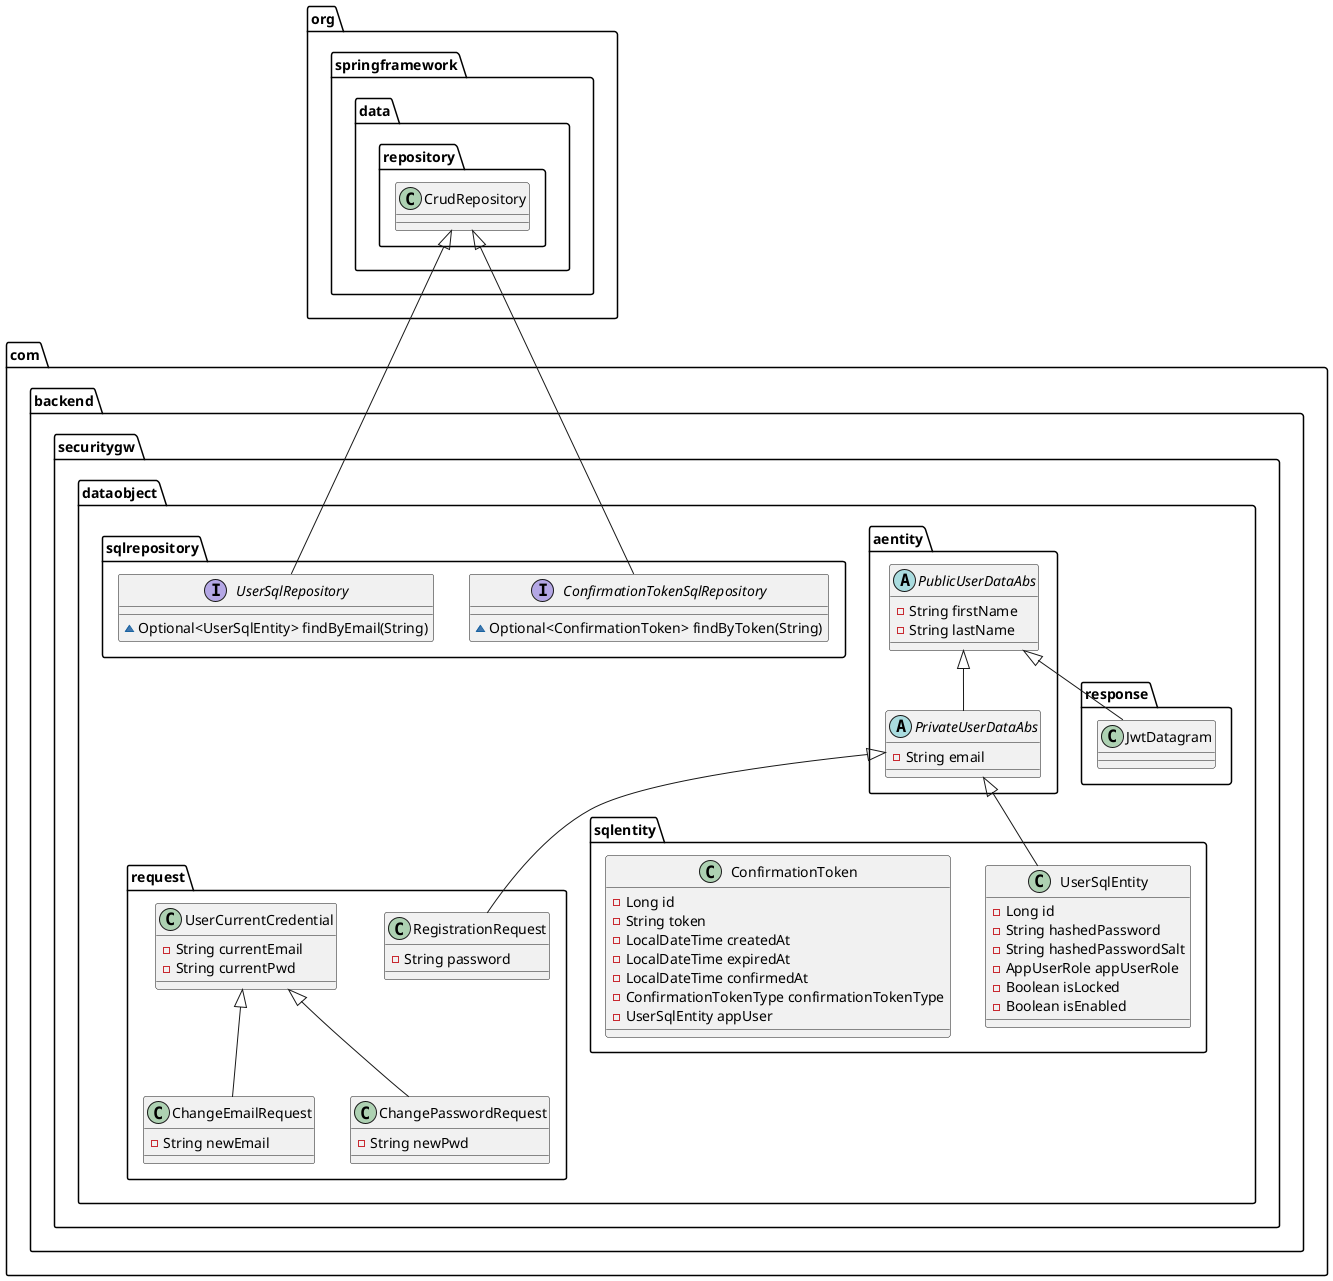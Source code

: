 @startuml
abstract class com.backend.securitygw.dataobject.aentity.PrivateUserDataAbs {
- String email
}
class com.backend.securitygw.dataobject.request.RegistrationRequest {
- String password
}
class com.backend.securitygw.dataobject.sqlentity.UserSqlEntity {
- Long id
- String hashedPassword
- String hashedPasswordSalt
- AppUserRole appUserRole
- Boolean isLocked
- Boolean isEnabled
}
abstract class com.backend.securitygw.dataobject.aentity.PublicUserDataAbs {
- String firstName
- String lastName
}
interface com.backend.securitygw.dataobject.sqlrepository.ConfirmationTokenSqlRepository {
~ Optional<ConfirmationToken> findByToken(String)
}
interface com.backend.securitygw.dataobject.sqlrepository.UserSqlRepository {
~ Optional<UserSqlEntity> findByEmail(String)
}
class com.backend.securitygw.dataobject.sqlentity.ConfirmationToken {
- Long id
- String token
- LocalDateTime createdAt
- LocalDateTime expiredAt
- LocalDateTime confirmedAt
- ConfirmationTokenType confirmationTokenType
- UserSqlEntity appUser
}
class com.backend.securitygw.dataobject.response.JwtDatagram {
}
class com.backend.securitygw.dataobject.request.UserCurrentCredential {
- String currentEmail
- String currentPwd
}
class com.backend.securitygw.dataobject.request.ChangeEmailRequest {
- String newEmail
}
class com.backend.securitygw.dataobject.request.ChangePasswordRequest {
- String newPwd
}


com.backend.securitygw.dataobject.aentity.PublicUserDataAbs <|-- com.backend.securitygw.dataobject.aentity.PrivateUserDataAbs
com.backend.securitygw.dataobject.aentity.PrivateUserDataAbs <|-- com.backend.securitygw.dataobject.request.RegistrationRequest
com.backend.securitygw.dataobject.aentity.PrivateUserDataAbs <|-- com.backend.securitygw.dataobject.sqlentity.UserSqlEntity
org.springframework.data.repository.CrudRepository <|-- com.backend.securitygw.dataobject.sqlrepository.ConfirmationTokenSqlRepository
org.springframework.data.repository.CrudRepository <|-- com.backend.securitygw.dataobject.sqlrepository.UserSqlRepository
com.backend.securitygw.dataobject.aentity.PublicUserDataAbs <|-- com.backend.securitygw.dataobject.response.JwtDatagram
com.backend.securitygw.dataobject.request.UserCurrentCredential <|-- com.backend.securitygw.dataobject.request.ChangeEmailRequest
com.backend.securitygw.dataobject.request.UserCurrentCredential <|-- com.backend.securitygw.dataobject.request.ChangePasswordRequest
@enduml